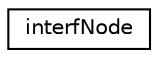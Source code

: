 digraph G
{
  edge [fontname="Helvetica",fontsize="10",labelfontname="Helvetica",labelfontsize="10"];
  node [fontname="Helvetica",fontsize="10",shape=record];
  rankdir=LR;
  Node1 [label="interfNode",height=0.2,width=0.4,color="black", fillcolor="white", style="filled",URL="$classinterfNode.html"];
}

